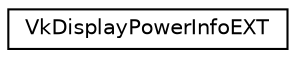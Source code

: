 digraph "Graphical Class Hierarchy"
{
 // LATEX_PDF_SIZE
  edge [fontname="Helvetica",fontsize="10",labelfontname="Helvetica",labelfontsize="10"];
  node [fontname="Helvetica",fontsize="10",shape=record];
  rankdir="LR";
  Node0 [label="VkDisplayPowerInfoEXT",height=0.2,width=0.4,color="black", fillcolor="white", style="filled",URL="$d1/d2a/structVkDisplayPowerInfoEXT.html",tooltip=" "];
}
